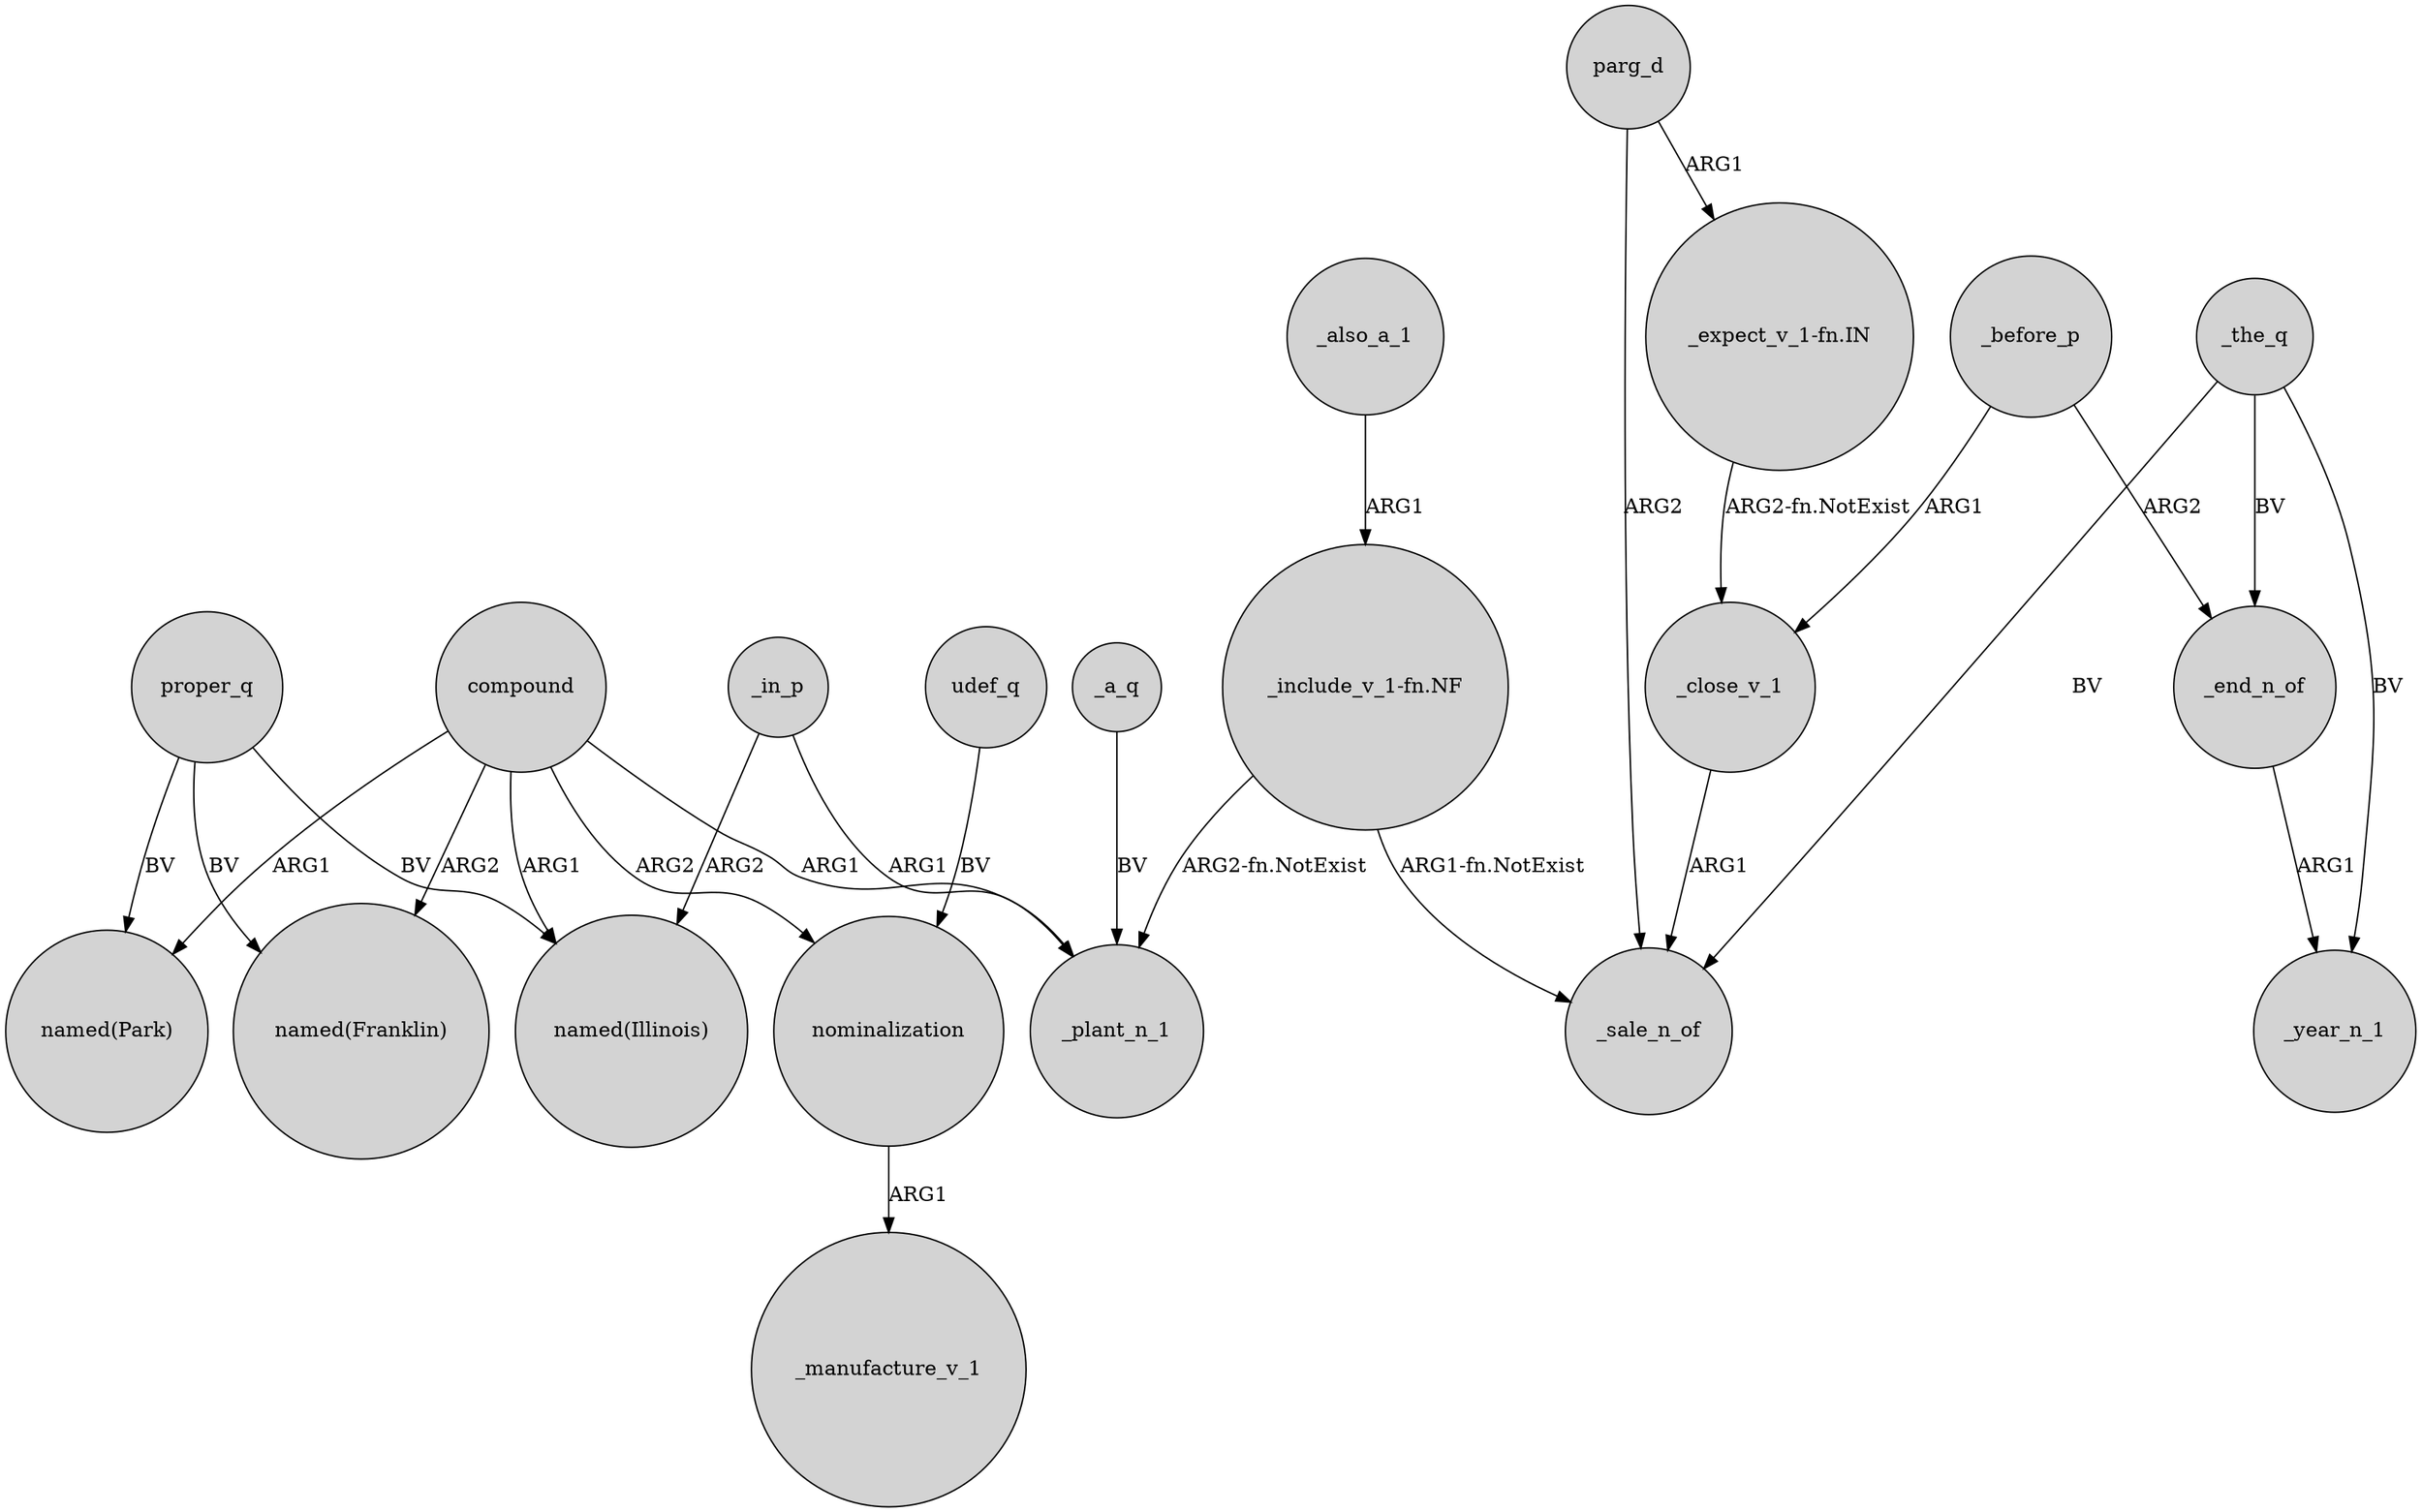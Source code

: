 digraph {
	node [shape=circle style=filled]
	compound -> "named(Franklin)" [label=ARG2]
	compound -> "named(Illinois)" [label=ARG1]
	_the_q -> _end_n_of [label=BV]
	_end_n_of -> _year_n_1 [label=ARG1]
	"_include_v_1-fn.NF" -> _plant_n_1 [label="ARG2-fn.NotExist"]
	"_include_v_1-fn.NF" -> _sale_n_of [label="ARG1-fn.NotExist"]
	_before_p -> _close_v_1 [label=ARG1]
	nominalization -> _manufacture_v_1 [label=ARG1]
	compound -> nominalization [label=ARG2]
	proper_q -> "named(Illinois)" [label=BV]
	compound -> _plant_n_1 [label=ARG1]
	proper_q -> "named(Franklin)" [label=BV]
	proper_q -> "named(Park)" [label=BV]
	_in_p -> _plant_n_1 [label=ARG1]
	_the_q -> _sale_n_of [label=BV]
	_also_a_1 -> "_include_v_1-fn.NF" [label=ARG1]
	parg_d -> _sale_n_of [label=ARG2]
	_before_p -> _end_n_of [label=ARG2]
	parg_d -> "_expect_v_1-fn.IN" [label=ARG1]
	udef_q -> nominalization [label=BV]
	_the_q -> _year_n_1 [label=BV]
	_in_p -> "named(Illinois)" [label=ARG2]
	compound -> "named(Park)" [label=ARG1]
	_close_v_1 -> _sale_n_of [label=ARG1]
	"_expect_v_1-fn.IN" -> _close_v_1 [label="ARG2-fn.NotExist"]
	_a_q -> _plant_n_1 [label=BV]
}
